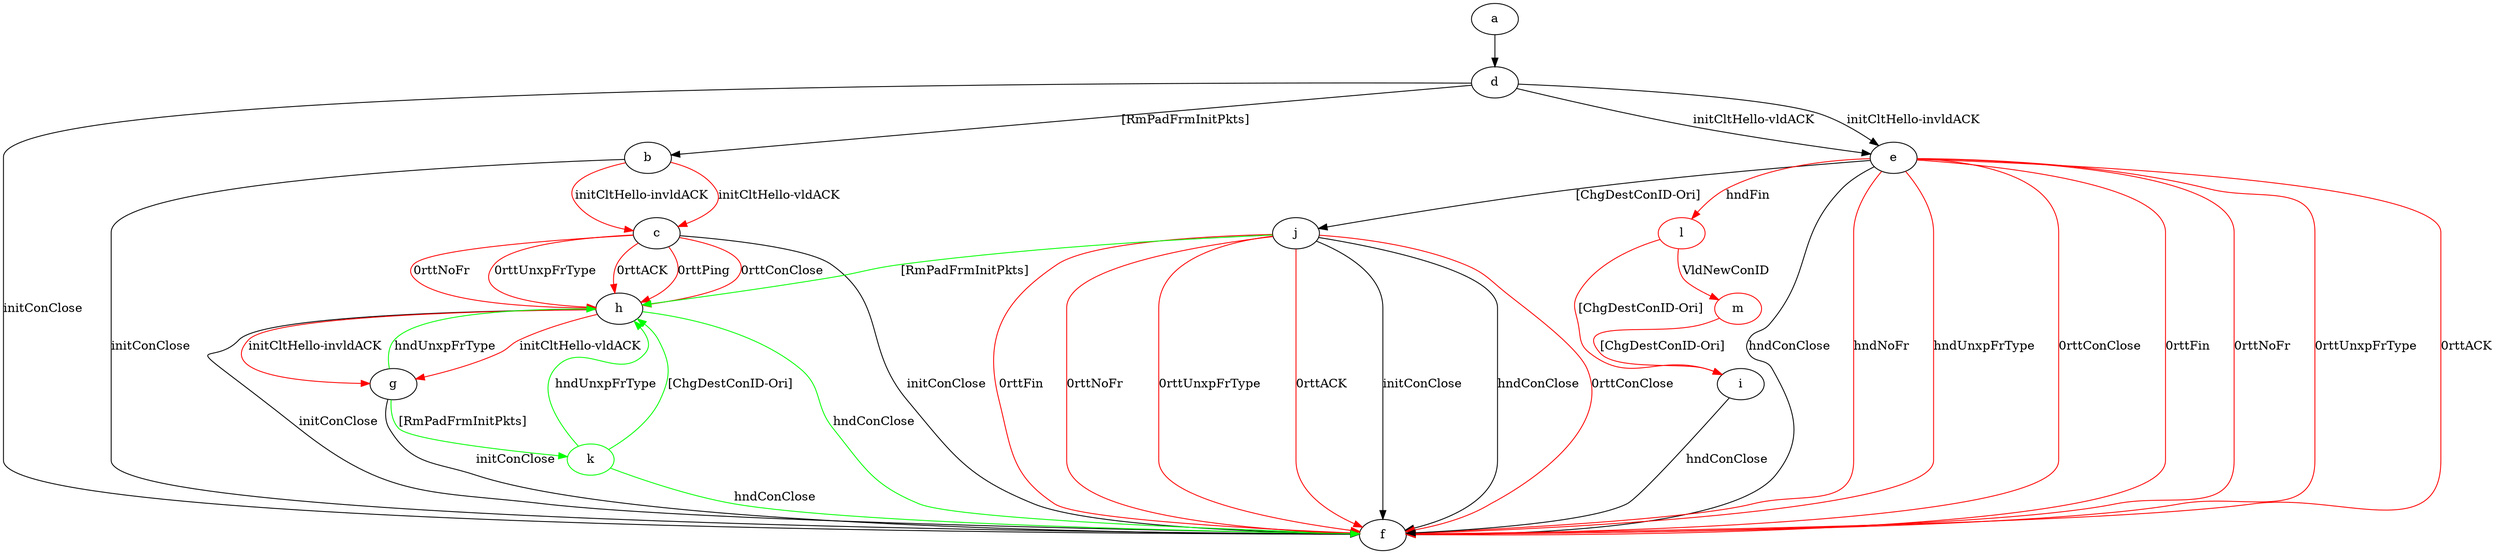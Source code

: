 digraph "" {
	a -> d	[key=0];
	b -> c	[key=0,
		color=red,
		label="initCltHello-vldACK "];
	b -> c	[key=1,
		color=red,
		label="initCltHello-invldACK "];
	b -> f	[key=0,
		label="initConClose "];
	c -> f	[key=0,
		label="initConClose "];
	c -> h	[key=0,
		color=red,
		label="0rttPing "];
	c -> h	[key=1,
		color=red,
		label="0rttConClose "];
	c -> h	[key=2,
		color=red,
		label="0rttNoFr "];
	c -> h	[key=3,
		color=red,
		label="0rttUnxpFrType "];
	c -> h	[key=4,
		color=red,
		label="0rttACK "];
	d -> b	[key=0,
		label="[RmPadFrmInitPkts] "];
	d -> e	[key=0,
		label="initCltHello-vldACK "];
	d -> e	[key=1,
		label="initCltHello-invldACK "];
	d -> f	[key=0,
		label="initConClose "];
	e -> f	[key=0,
		label="hndConClose "];
	e -> f	[key=1,
		color=red,
		label="hndNoFr "];
	e -> f	[key=2,
		color=red,
		label="hndUnxpFrType "];
	e -> f	[key=3,
		color=red,
		label="0rttConClose "];
	e -> f	[key=4,
		color=red,
		label="0rttFin "];
	e -> f	[key=5,
		color=red,
		label="0rttNoFr "];
	e -> f	[key=6,
		color=red,
		label="0rttUnxpFrType "];
	e -> f	[key=7,
		color=red,
		label="0rttACK "];
	e -> j	[key=0,
		label="[ChgDestConID-Ori] "];
	l	[color=red];
	e -> l	[key=0,
		color=red,
		label="hndFin "];
	g -> f	[key=0,
		label="initConClose "];
	g -> h	[key=0,
		color=green,
		label="hndUnxpFrType "];
	k	[color=green];
	g -> k	[key=0,
		color=green,
		label="[RmPadFrmInitPkts] "];
	h -> f	[key=0,
		label="initConClose "];
	h -> f	[key=1,
		color=green,
		label="hndConClose "];
	h -> g	[key=0,
		color=red,
		label="initCltHello-vldACK "];
	h -> g	[key=1,
		color=red,
		label="initCltHello-invldACK "];
	i -> f	[key=0,
		label="hndConClose "];
	j -> f	[key=0,
		label="initConClose "];
	j -> f	[key=1,
		label="hndConClose "];
	j -> f	[key=2,
		color=red,
		label="0rttConClose "];
	j -> f	[key=3,
		color=red,
		label="0rttFin "];
	j -> f	[key=4,
		color=red,
		label="0rttNoFr "];
	j -> f	[key=5,
		color=red,
		label="0rttUnxpFrType "];
	j -> f	[key=6,
		color=red,
		label="0rttACK "];
	j -> h	[key=0,
		color=green,
		label="[RmPadFrmInitPkts] "];
	k -> f	[key=0,
		color=green,
		label="hndConClose "];
	k -> h	[key=0,
		color=green,
		label="hndUnxpFrType "];
	k -> h	[key=1,
		color=green,
		label="[ChgDestConID-Ori] "];
	l -> i	[key=0,
		color=red,
		label="[ChgDestConID-Ori] "];
	m	[color=red];
	l -> m	[key=0,
		color=red,
		label="VldNewConID "];
	m -> i	[key=0,
		color=red,
		label="[ChgDestConID-Ori] "];
}
